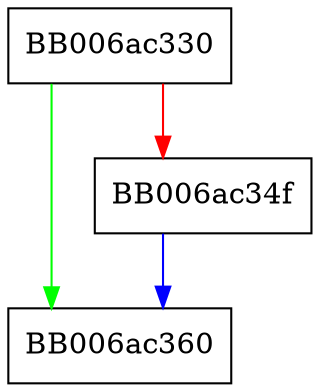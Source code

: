 digraph DH_der2dh_newctx {
  node [shape="box"];
  graph [splines=ortho];
  BB006ac330 -> BB006ac360 [color="green"];
  BB006ac330 -> BB006ac34f [color="red"];
  BB006ac34f -> BB006ac360 [color="blue"];
}